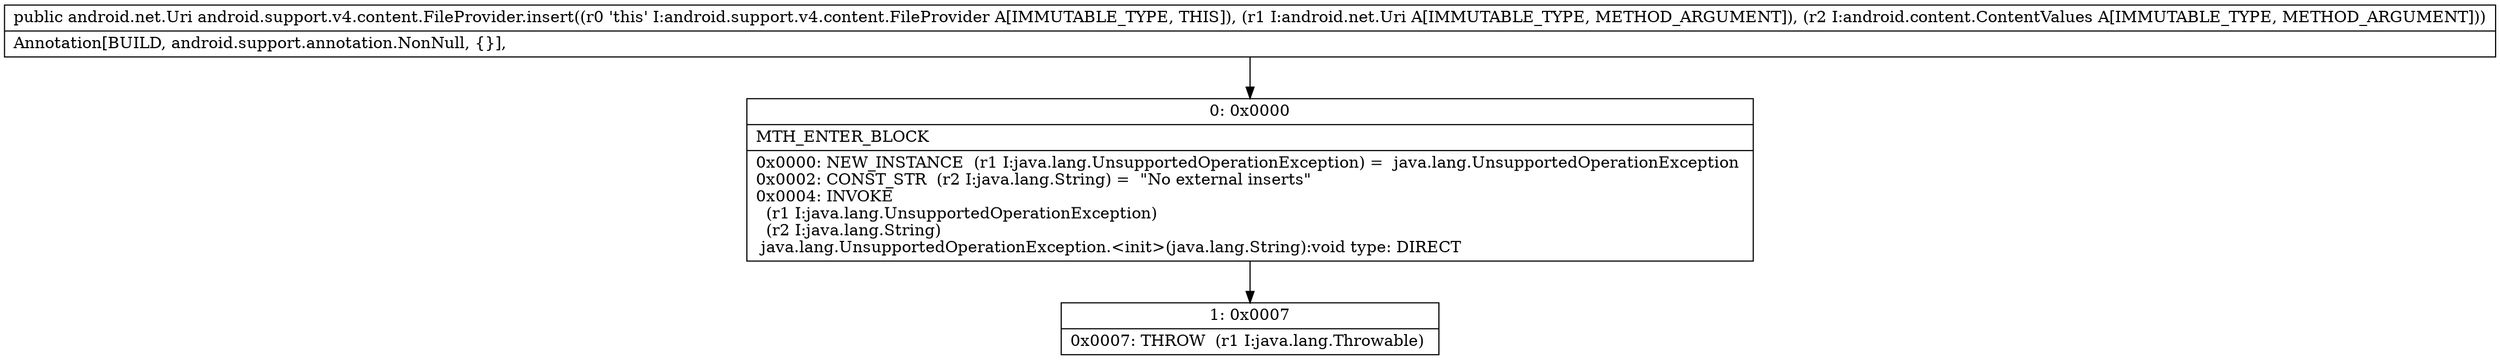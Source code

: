 digraph "CFG forandroid.support.v4.content.FileProvider.insert(Landroid\/net\/Uri;Landroid\/content\/ContentValues;)Landroid\/net\/Uri;" {
Node_0 [shape=record,label="{0\:\ 0x0000|MTH_ENTER_BLOCK\l|0x0000: NEW_INSTANCE  (r1 I:java.lang.UnsupportedOperationException) =  java.lang.UnsupportedOperationException \l0x0002: CONST_STR  (r2 I:java.lang.String) =  \"No external inserts\" \l0x0004: INVOKE  \l  (r1 I:java.lang.UnsupportedOperationException)\l  (r2 I:java.lang.String)\l java.lang.UnsupportedOperationException.\<init\>(java.lang.String):void type: DIRECT \l}"];
Node_1 [shape=record,label="{1\:\ 0x0007|0x0007: THROW  (r1 I:java.lang.Throwable) \l}"];
MethodNode[shape=record,label="{public android.net.Uri android.support.v4.content.FileProvider.insert((r0 'this' I:android.support.v4.content.FileProvider A[IMMUTABLE_TYPE, THIS]), (r1 I:android.net.Uri A[IMMUTABLE_TYPE, METHOD_ARGUMENT]), (r2 I:android.content.ContentValues A[IMMUTABLE_TYPE, METHOD_ARGUMENT]))  | Annotation[BUILD, android.support.annotation.NonNull, \{\}], \l}"];
MethodNode -> Node_0;
Node_0 -> Node_1;
}

